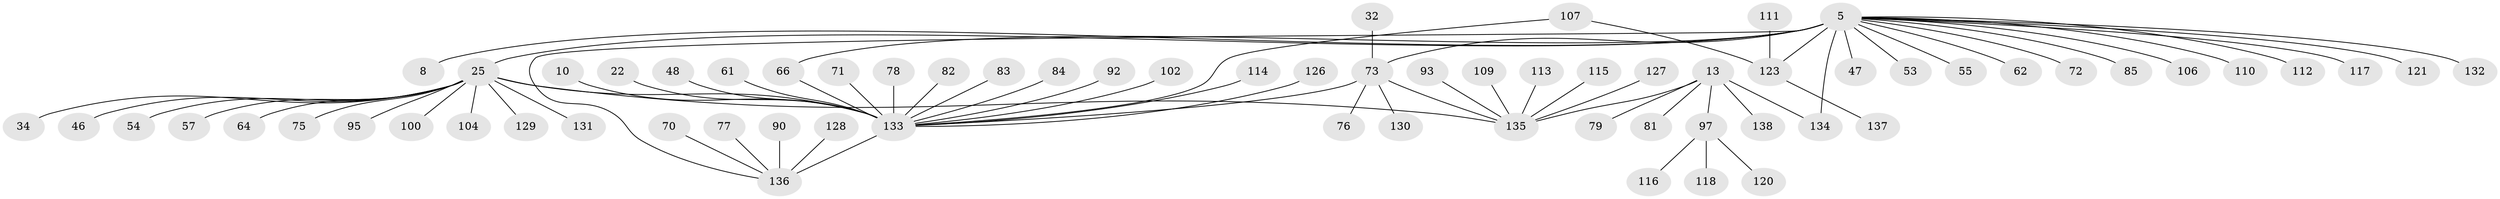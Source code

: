 // original degree distribution, {17: 0.007246376811594203, 2: 0.2246376811594203, 16: 0.007246376811594203, 25: 0.007246376811594203, 13: 0.007246376811594203, 5: 0.014492753623188406, 1: 0.572463768115942, 6: 0.014492753623188406, 3: 0.07246376811594203, 8: 0.007246376811594203, 4: 0.050724637681159424, 7: 0.014492753623188406}
// Generated by graph-tools (version 1.1) at 2025/02/03/05/25 17:02:39]
// undirected, 69 vertices, 74 edges
graph export_dot {
graph [start="1"]
  node [color=gray90,style=filled];
  5;
  8;
  10;
  13;
  22;
  25 [super="+7"];
  32;
  34;
  46;
  47;
  48;
  53;
  54;
  55;
  57 [super="+29"];
  61;
  62;
  64 [super="+2"];
  66 [super="+65"];
  70;
  71;
  72;
  73 [super="+36+43"];
  75;
  76;
  77;
  78;
  79;
  81;
  82 [super="+67"];
  83;
  84;
  85;
  90;
  92;
  93 [super="+19"];
  95;
  97 [super="+31+45+74"];
  100 [super="+40"];
  102 [super="+26"];
  104 [super="+98"];
  106;
  107;
  109;
  110 [super="+105"];
  111;
  112;
  113;
  114 [super="+12+16"];
  115 [super="+41"];
  116;
  117;
  118;
  120;
  121 [super="+15"];
  123 [super="+103"];
  126;
  127 [super="+99"];
  128 [super="+69"];
  129 [super="+51+58"];
  130;
  131 [super="+119+125"];
  132 [super="+124"];
  133 [super="+35+80+94+38"];
  134;
  135 [super="+87"];
  136 [super="+44+20+122"];
  137;
  138 [super="+52"];
  5 -- 8;
  5 -- 25 [weight=3];
  5 -- 47;
  5 -- 53;
  5 -- 55;
  5 -- 62;
  5 -- 72;
  5 -- 73 [weight=2];
  5 -- 85;
  5 -- 106;
  5 -- 112;
  5 -- 117;
  5 -- 134;
  5 -- 136 [weight=2];
  5 -- 121;
  5 -- 66;
  5 -- 110;
  5 -- 132;
  5 -- 123 [weight=2];
  10 -- 133;
  13 -- 79;
  13 -- 81;
  13 -- 134;
  13 -- 138;
  13 -- 97 [weight=2];
  13 -- 135 [weight=2];
  22 -- 133;
  25 -- 75;
  25 -- 95;
  25 -- 34;
  25 -- 46;
  25 -- 54;
  25 -- 133 [weight=3];
  25 -- 64;
  25 -- 131;
  25 -- 57;
  25 -- 100;
  25 -- 129;
  25 -- 104;
  25 -- 135 [weight=2];
  32 -- 73;
  48 -- 133;
  61 -- 133;
  66 -- 133;
  70 -- 136;
  71 -- 133;
  73 -- 130;
  73 -- 76;
  73 -- 133 [weight=2];
  73 -- 135;
  77 -- 136;
  78 -- 133;
  82 -- 133;
  83 -- 133;
  84 -- 133;
  90 -- 136;
  92 -- 133;
  93 -- 135;
  97 -- 116;
  97 -- 118;
  97 -- 120;
  102 -- 133;
  107 -- 133;
  107 -- 123;
  109 -- 135;
  111 -- 123;
  113 -- 135;
  114 -- 133;
  115 -- 135;
  123 -- 137;
  126 -- 133;
  127 -- 135;
  128 -- 136;
  133 -- 136 [weight=3];
}
